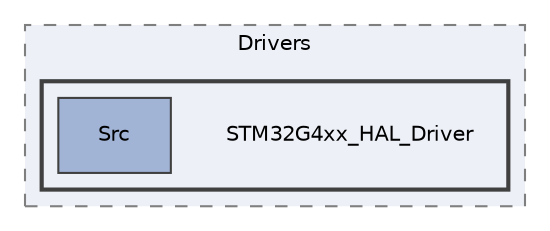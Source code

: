 digraph "Test/Drivers/STM32G4xx_HAL_Driver"
{
 // LATEX_PDF_SIZE
  edge [fontname="Helvetica",fontsize="10",labelfontname="Helvetica",labelfontsize="10"];
  node [fontname="Helvetica",fontsize="10",shape=record];
  compound=true
  subgraph clusterdir_17f8a25a957442c20b6308767022294e {
    graph [ bgcolor="#edf0f7", pencolor="grey50", style="filled,dashed,", label="Drivers", fontname="Helvetica", fontsize="10", URL="dir_17f8a25a957442c20b6308767022294e.html"]
  subgraph clusterdir_258be0730f869ed50c02f2cd676a61b8 {
    graph [ bgcolor="#edf0f7", pencolor="grey25", style="filled,bold,", label="", fontname="Helvetica", fontsize="10", URL="dir_258be0730f869ed50c02f2cd676a61b8.html"]
    dir_258be0730f869ed50c02f2cd676a61b8 [shape=plaintext, label="STM32G4xx_HAL_Driver"];
  dir_b0a63a8527b3699603191e1188f8472f [shape=box, label="Src", style="filled,", fillcolor="#a2b4d6", color="grey25", URL="dir_b0a63a8527b3699603191e1188f8472f.html"];
  }
  }
}
